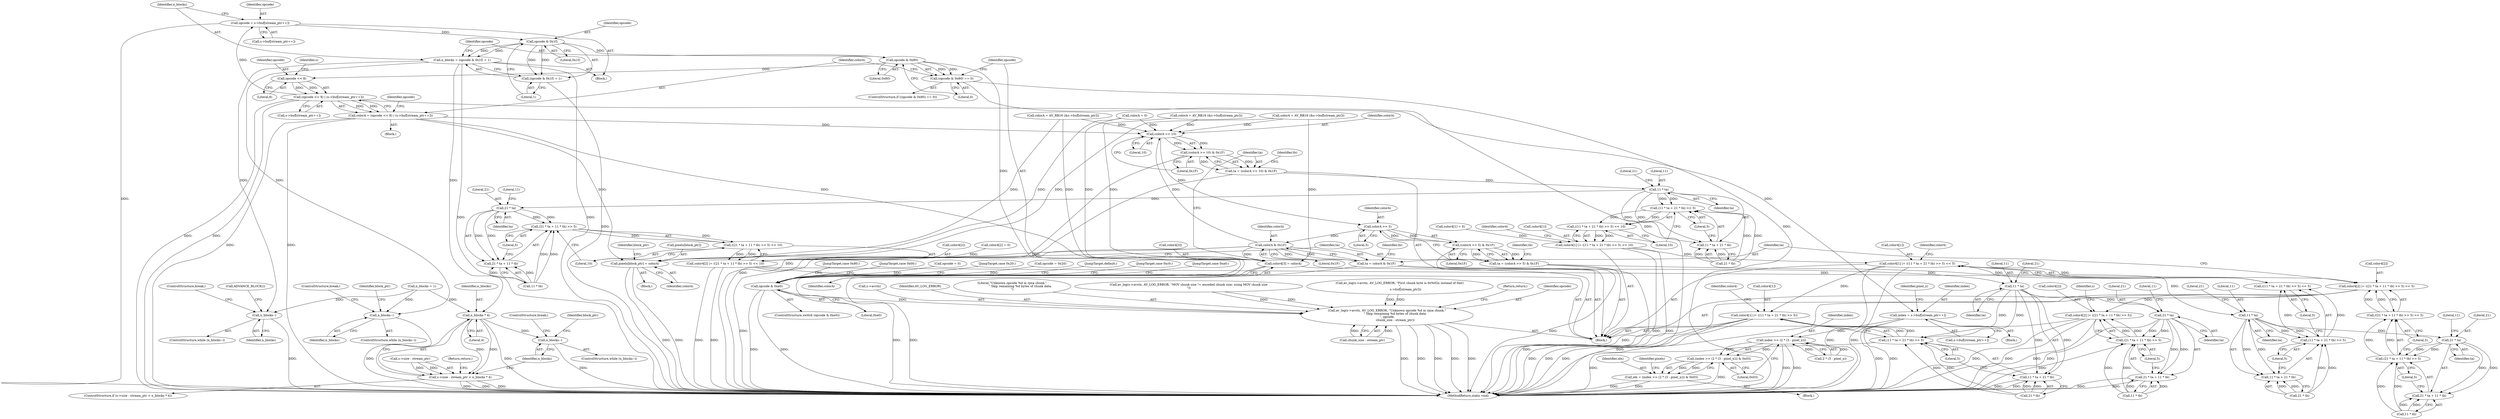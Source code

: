 digraph "0_FFmpeg_3819db745da2ac7fb3faacb116788c32f4753f34@pointer" {
"1000266" [label="(Call,opcode = s->buf[stream_ptr++])"];
"1000290" [label="(Call,(opcode << 8) | (s->buf[stream_ptr++]))"];
"1000291" [label="(Call,opcode << 8)"];
"1000283" [label="(Call,opcode & 0x80)"];
"1000277" [label="(Call,opcode & 0x1f)"];
"1000266" [label="(Call,opcode = s->buf[stream_ptr++])"];
"1000274" [label="(Call,n_blocks = (opcode & 0x1f) + 1)"];
"1000327" [label="(Call,n_blocks--)"];
"1000346" [label="(Call,n_blocks--)"];
"1000563" [label="(Call,n_blocks * 4)"];
"1000557" [label="(Call,s->size - stream_ptr < n_blocks * 4)"];
"1000568" [label="(Call,n_blocks--)"];
"1000276" [label="(Call,(opcode & 0x1f) + 1)"];
"1000282" [label="(Call,(opcode & 0x80) == 0)"];
"1000288" [label="(Call,colorA = (opcode << 8) | (s->buf[stream_ptr++]))"];
"1000427" [label="(Call,color4[3] = colorA)"];
"1000435" [label="(Call,colorA >> 10)"];
"1000434" [label="(Call,(colorA >> 10) & 0x1F)"];
"1000432" [label="(Call,ta = (colorA >> 10) & 0x1F)"];
"1000453" [label="(Call,11 * ta)"];
"1000451" [label="(Call,(11 * ta + 21 * tb) >> 5)"];
"1000450" [label="(Call,((11 * ta + 21 * tb) >> 5) << 10)"];
"1000446" [label="(Call,color4[1] |= ((11 * ta + 21 * tb) >> 5) << 10)"];
"1000490" [label="(Call,color4[1] |= ((11 * ta + 21 * tb) >> 5) << 5)"];
"1000530" [label="(Call,color4[1] |= ((11 * ta + 21 * tb) >> 5))"];
"1000452" [label="(Call,11 * ta + 21 * tb)"];
"1000468" [label="(Call,21 * ta)"];
"1000466" [label="(Call,(21 * ta + 11 * tb) >> 5)"];
"1000465" [label="(Call,((21 * ta + 11 * tb) >> 5) << 10)"];
"1000461" [label="(Call,color4[2] |= ((21 * ta + 11 * tb) >> 5) << 10)"];
"1000505" [label="(Call,color4[2] |= ((21 * ta + 11 * tb) >> 5) << 5)"];
"1000543" [label="(Call,color4[2] |= ((21 * ta + 11 * tb) >> 5))"];
"1000467" [label="(Call,21 * ta + 11 * tb)"];
"1000479" [label="(Call,colorA >> 5)"];
"1000478" [label="(Call,(colorA >> 5) & 0x1F)"];
"1000476" [label="(Call,ta = (colorA >> 5) & 0x1F)"];
"1000497" [label="(Call,11 * ta)"];
"1000495" [label="(Call,(11 * ta + 21 * tb) >> 5)"];
"1000494" [label="(Call,((11 * ta + 21 * tb) >> 5) << 5)"];
"1000496" [label="(Call,11 * ta + 21 * tb)"];
"1000512" [label="(Call,21 * ta)"];
"1000510" [label="(Call,(21 * ta + 11 * tb) >> 5)"];
"1000509" [label="(Call,((21 * ta + 11 * tb) >> 5) << 5)"];
"1000511" [label="(Call,21 * ta + 11 * tb)"];
"1000522" [label="(Call,colorA & 0x1F)"];
"1000520" [label="(Call,ta = colorA & 0x1F)"];
"1000536" [label="(Call,11 * ta)"];
"1000534" [label="(Call,(11 * ta + 21 * tb) >> 5)"];
"1000535" [label="(Call,11 * ta + 21 * tb)"];
"1000549" [label="(Call,21 * ta)"];
"1000547" [label="(Call,(21 * ta + 11 * tb) >> 5)"];
"1000548" [label="(Call,21 * ta + 11 * tb)"];
"1000685" [label="(Call,pixels[block_ptr] = colorA)"];
"1000586" [label="(Call,index = s->buf[stream_ptr++])"];
"1000607" [label="(Call,index >> (2 * (3 - pixel_x)))"];
"1000606" [label="(Call,(index >> (2 * (3 - pixel_x))) & 0x03)"];
"1000604" [label="(Call,idx = (index >> (2 * (3 - pixel_x))) & 0x03)"];
"1000321" [label="(Call,opcode & 0xe0)"];
"1000698" [label="(Call,av_log(s->avctx, AV_LOG_ERROR, \"Unknown opcode %d in rpza chunk.\"\n                 \" Skip remaining %d bytes of chunk data.\n\", opcode,\n                 chunk_size - stream_ptr))"];
"1000494" [label="(Call,((11 * ta + 21 * tb) >> 5) << 5)"];
"1000265" [label="(Block,)"];
"1000519" [label="(Literal,5)"];
"1000326" [label="(ControlStructure,while (n_blocks--))"];
"1000482" [label="(Literal,0x1F)"];
"1000274" [label="(Call,n_blocks = (opcode & 0x1f) + 1)"];
"1000453" [label="(Call,11 * ta)"];
"1000699" [label="(Call,s->avctx)"];
"1000515" [label="(Call,11 * tb)"];
"1000477" [label="(Identifier,ta)"];
"1000509" [label="(Call,((21 * ta + 11 * tb) >> 5) << 5)"];
"1000469" [label="(Literal,21)"];
"1000288" [label="(Call,colorA = (opcode << 8) | (s->buf[stream_ptr++]))"];
"1000547" [label="(Call,(21 * ta + 11 * tb) >> 5)"];
"1000286" [label="(Literal,0)"];
"1000475" [label="(Literal,10)"];
"1000551" [label="(Identifier,ta)"];
"1000451" [label="(Call,(11 * ta + 21 * tb) >> 5)"];
"1000526" [label="(Identifier,tb)"];
"1000506" [label="(Call,color4[2])"];
"1000293" [label="(Literal,8)"];
"1000686" [label="(Call,pixels[block_ptr])"];
"1000628" [label="(ControlStructure,break;)"];
"1000514" [label="(Identifier,ta)"];
"1000500" [label="(Call,21 * tb)"];
"1000555" [label="(Literal,5)"];
"1000495" [label="(Call,(11 * ta + 21 * tb) >> 5)"];
"1000691" [label="(Identifier,block_ptr)"];
"1000568" [label="(Call,n_blocks--)"];
"1000345" [label="(ControlStructure,while (n_blocks--))"];
"1000470" [label="(Identifier,ta)"];
"1000505" [label="(Call,color4[2] |= ((21 * ta + 11 * tb) >> 5) << 5)"];
"1000586" [label="(Call,index = s->buf[stream_ptr++])"];
"1000330" [label="(Call,ADVANCE_BLOCK())"];
"1000491" [label="(Call,color4[1])"];
"1000436" [label="(Identifier,colorA)"];
"1000702" [label="(Identifier,AV_LOG_ERROR)"];
"1000608" [label="(Identifier,index)"];
"1000314" [label="(Call,opcode = 0x20)"];
"1000703" [label="(Literal,\"Unknown opcode %d in rpza chunk.\"\n                 \" Skip remaining %d bytes of chunk data.\n\")"];
"1000614" [label="(Literal,0x03)"];
"1000290" [label="(Call,(opcode << 8) | (s->buf[stream_ptr++]))"];
"1000285" [label="(Literal,0x80)"];
"1000433" [label="(Identifier,ta)"];
"1000542" [label="(Literal,5)"];
"1000479" [label="(Call,colorA >> 5)"];
"1000466" [label="(Call,(21 * ta + 11 * tb) >> 5)"];
"1000437" [label="(Literal,10)"];
"1000277" [label="(Call,opcode & 0x1f)"];
"1000530" [label="(Call,color4[1] |= ((11 * ta + 21 * tb) >> 5))"];
"1000504" [label="(Literal,5)"];
"1000605" [label="(Identifier,idx)"];
"1000705" [label="(Call,chunk_size - stream_ptr)"];
"1000455" [label="(Identifier,ta)"];
"1000513" [label="(Literal,21)"];
"1000454" [label="(Literal,11)"];
"1000461" [label="(Call,color4[2] |= ((21 * ta + 11 * tb) >> 5) << 10)"];
"1000435" [label="(Call,colorA >> 10)"];
"1000587" [label="(Identifier,index)"];
"1000478" [label="(Call,(colorA >> 5) & 0x1F)"];
"1000498" [label="(Literal,11)"];
"1000266" [label="(Call,opcode = s->buf[stream_ptr++])"];
"1000565" [label="(Literal,4)"];
"1000275" [label="(Identifier,n_blocks)"];
"1000569" [label="(Identifier,n_blocks)"];
"1000603" [label="(Block,)"];
"1000422" [label="(Call,color4[2] = 0)"];
"1000323" [label="(Literal,0xe0)"];
"1000708" [label="(Return,return;)"];
"1000428" [label="(Call,color4[3])"];
"1000432" [label="(Call,ta = (colorA >> 10) & 0x1F)"];
"1000346" [label="(Call,n_blocks--)"];
"1000531" [label="(Call,color4[1])"];
"1000536" [label="(Call,11 * ta)"];
"1000322" [label="(Identifier,opcode)"];
"1000434" [label="(Call,(colorA >> 10) & 0x1F)"];
"1000459" [label="(Literal,5)"];
"1000450" [label="(Call,((11 * ta + 21 * tb) >> 5) << 10)"];
"1000550" [label="(Literal,21)"];
"1000607" [label="(Call,index >> (2 * (3 - pixel_x)))"];
"1000481" [label="(Literal,5)"];
"1000499" [label="(Identifier,ta)"];
"1000535" [label="(Call,11 * ta + 21 * tb)"];
"1000280" [label="(Literal,1)"];
"1000617" [label="(Identifier,pixels)"];
"1000697" [label="(JumpTarget,default:)"];
"1000521" [label="(Identifier,ta)"];
"1000386" [label="(JumpTarget,case 0xc0:)"];
"1000474" [label="(Literal,5)"];
"1000438" [label="(Literal,0x1F)"];
"1000446" [label="(Call,color4[1] |= ((11 * ta + 21 * tb) >> 5) << 10)"];
"1000292" [label="(Identifier,opcode)"];
"1000417" [label="(Call,color4[1] = 0)"];
"1000324" [label="(Block,)"];
"1000268" [label="(Call,s->buf[stream_ptr++])"];
"1000497" [label="(Call,11 * ta)"];
"1000385" [label="(ControlStructure,break;)"];
"1000463" [label="(Identifier,color4)"];
"1000507" [label="(Identifier,color4)"];
"1000279" [label="(Literal,0x1f)"];
"1000685" [label="(Call,pixels[block_ptr] = colorA)"];
"1000663" [label="(Block,)"];
"1000332" [label="(JumpTarget,case 0xa0:)"];
"1000537" [label="(Literal,11)"];
"1000325" [label="(JumpTarget,case 0x80:)"];
"1000585" [label="(Block,)"];
"1000564" [label="(Identifier,n_blocks)"];
"1000588" [label="(Call,s->buf[stream_ptr++])"];
"1000511" [label="(Call,21 * ta + 11 * tb)"];
"1000276" [label="(Call,(opcode & 0x1f) + 1)"];
"1000328" [label="(Identifier,n_blocks)"];
"1000431" [label="(Identifier,colorA)"];
"1000387" [label="(Call,colorA = AV_RB16 (&s->buf[stream_ptr]))"];
"1000520" [label="(Call,ta = colorA & 0x1F)"];
"1000516" [label="(Literal,11)"];
"1000629" [label="(JumpTarget,case 0x00:)"];
"1000300" [label="(Call,opcode = 0)"];
"1000320" [label="(ControlStructure,switch (opcode & 0xe0))"];
"1000548" [label="(Call,21 * ta + 11 * tb)"];
"1000457" [label="(Literal,21)"];
"1000510" [label="(Call,(21 * ta + 11 * tb) >> 5)"];
"1000704" [label="(Identifier,opcode)"];
"1000294" [label="(Call,s->buf[stream_ptr++])"];
"1000198" [label="(Call,av_log(s->avctx, AV_LOG_ERROR, \"First chunk byte is 0x%02x instead of 0xe1\n\",\n            s->buf[stream_ptr]))"];
"1000317" [label="(Call,n_blocks = 1)"];
"1000673" [label="(Call,colorA = AV_RB16 (&s->buf[stream_ptr]))"];
"1000501" [label="(Literal,21)"];
"1000609" [label="(Call,2 * (3 - pixel_x))"];
"1000296" [label="(Identifier,s)"];
"1000462" [label="(Call,color4[2])"];
"1000689" [label="(Identifier,colorA)"];
"1000709" [label="(MethodReturn,static void)"];
"1000460" [label="(Literal,10)"];
"1000549" [label="(Call,21 * ta)"];
"1000468" [label="(Call,21 * ta)"];
"1000399" [label="(JumpTarget,case 0x20:)"];
"1000327" [label="(Call,n_blocks--)"];
"1000452" [label="(Call,11 * ta + 21 * tb)"];
"1000556" [label="(ControlStructure,if (s->size - stream_ptr < n_blocks * 4))"];
"1000503" [label="(Literal,5)"];
"1000496" [label="(Call,11 * ta + 21 * tb)"];
"1000456" [label="(Call,21 * tb)"];
"1000471" [label="(Call,11 * tb)"];
"1000558" [label="(Call,s->size - stream_ptr)"];
"1000283" [label="(Call,opcode & 0x80)"];
"1000563" [label="(Call,n_blocks * 4)"];
"1000476" [label="(Call,ta = (colorA >> 5) & 0x1F)"];
"1000539" [label="(Call,21 * tb)"];
"1000267" [label="(Identifier,opcode)"];
"1000291" [label="(Call,opcode << 8)"];
"1000465" [label="(Call,((21 * ta + 11 * tb) >> 5) << 10)"];
"1000278" [label="(Identifier,opcode)"];
"1000347" [label="(Identifier,n_blocks)"];
"1000557" [label="(Call,s->size - stream_ptr < n_blocks * 4)"];
"1000157" [label="(Call,colorA = 0)"];
"1000545" [label="(Identifier,color4)"];
"1000333" [label="(Call,colorA = AV_RB16 (&s->buf[stream_ptr]))"];
"1000447" [label="(Call,color4[1])"];
"1000604" [label="(Call,idx = (index >> (2 * (3 - pixel_x))) & 0x03)"];
"1000560" [label="(Identifier,s)"];
"1000284" [label="(Identifier,opcode)"];
"1000440" [label="(Identifier,tb)"];
"1000534" [label="(Call,(11 * ta + 21 * tb) >> 5)"];
"1000512" [label="(Call,21 * ta)"];
"1000480" [label="(Identifier,colorA)"];
"1000427" [label="(Call,color4[3] = colorA)"];
"1000553" [label="(Literal,11)"];
"1000522" [label="(Call,colorA & 0x1F)"];
"1000552" [label="(Call,11 * tb)"];
"1000301" [label="(Identifier,opcode)"];
"1000281" [label="(ControlStructure,if ((opcode & 0x80) == 0))"];
"1000540" [label="(Literal,21)"];
"1000282" [label="(Call,(opcode & 0x80) == 0)"];
"1000566" [label="(Return,return;)"];
"1000287" [label="(Block,)"];
"1000524" [label="(Literal,0x1F)"];
"1000350" [label="(Identifier,block_ptr)"];
"1000467" [label="(Call,21 * ta + 11 * tb)"];
"1000698" [label="(Call,av_log(s->avctx, AV_LOG_ERROR, \"Unknown opcode %d in rpza chunk.\"\n                 \" Skip remaining %d bytes of chunk data.\n\", opcode,\n                 chunk_size - stream_ptr))"];
"1000544" [label="(Call,color4[2])"];
"1000606" [label="(Call,(index >> (2 * (3 - pixel_x))) & 0x03)"];
"1000289" [label="(Identifier,colorA)"];
"1000472" [label="(Literal,11)"];
"1000596" [label="(Identifier,pixel_x)"];
"1000538" [label="(Identifier,ta)"];
"1000543" [label="(Call,color4[2] |= ((21 * ta + 11 * tb) >> 5))"];
"1000321" [label="(Call,opcode & 0xe0)"];
"1000518" [label="(Literal,5)"];
"1000523" [label="(Identifier,colorA)"];
"1000331" [label="(ControlStructure,break;)"];
"1000572" [label="(Identifier,block_ptr)"];
"1000567" [label="(ControlStructure,while (n_blocks--))"];
"1000484" [label="(Identifier,tb)"];
"1000229" [label="(Call,av_log(s->avctx, AV_LOG_ERROR, \"MOV chunk size != encoded chunk size; using MOV chunk size\n\"))"];
"1000490" [label="(Call,color4[1] |= ((11 * ta + 21 * tb) >> 5) << 5)"];
"1000266" -> "1000265"  [label="AST: "];
"1000266" -> "1000268"  [label="CFG: "];
"1000267" -> "1000266"  [label="AST: "];
"1000268" -> "1000266"  [label="AST: "];
"1000275" -> "1000266"  [label="CFG: "];
"1000266" -> "1000709"  [label="DDG: "];
"1000290" -> "1000266"  [label="DDG: "];
"1000266" -> "1000277"  [label="DDG: "];
"1000290" -> "1000288"  [label="AST: "];
"1000290" -> "1000294"  [label="CFG: "];
"1000291" -> "1000290"  [label="AST: "];
"1000294" -> "1000290"  [label="AST: "];
"1000288" -> "1000290"  [label="CFG: "];
"1000290" -> "1000709"  [label="DDG: "];
"1000290" -> "1000709"  [label="DDG: "];
"1000290" -> "1000288"  [label="DDG: "];
"1000290" -> "1000288"  [label="DDG: "];
"1000291" -> "1000290"  [label="DDG: "];
"1000291" -> "1000290"  [label="DDG: "];
"1000290" -> "1000586"  [label="DDG: "];
"1000291" -> "1000293"  [label="CFG: "];
"1000292" -> "1000291"  [label="AST: "];
"1000293" -> "1000291"  [label="AST: "];
"1000296" -> "1000291"  [label="CFG: "];
"1000283" -> "1000291"  [label="DDG: "];
"1000283" -> "1000282"  [label="AST: "];
"1000283" -> "1000285"  [label="CFG: "];
"1000284" -> "1000283"  [label="AST: "];
"1000285" -> "1000283"  [label="AST: "];
"1000286" -> "1000283"  [label="CFG: "];
"1000283" -> "1000282"  [label="DDG: "];
"1000283" -> "1000282"  [label="DDG: "];
"1000277" -> "1000283"  [label="DDG: "];
"1000283" -> "1000321"  [label="DDG: "];
"1000277" -> "1000276"  [label="AST: "];
"1000277" -> "1000279"  [label="CFG: "];
"1000278" -> "1000277"  [label="AST: "];
"1000279" -> "1000277"  [label="AST: "];
"1000280" -> "1000277"  [label="CFG: "];
"1000277" -> "1000274"  [label="DDG: "];
"1000277" -> "1000274"  [label="DDG: "];
"1000277" -> "1000276"  [label="DDG: "];
"1000277" -> "1000276"  [label="DDG: "];
"1000274" -> "1000265"  [label="AST: "];
"1000274" -> "1000276"  [label="CFG: "];
"1000275" -> "1000274"  [label="AST: "];
"1000276" -> "1000274"  [label="AST: "];
"1000284" -> "1000274"  [label="CFG: "];
"1000274" -> "1000709"  [label="DDG: "];
"1000274" -> "1000709"  [label="DDG: "];
"1000274" -> "1000327"  [label="DDG: "];
"1000274" -> "1000346"  [label="DDG: "];
"1000274" -> "1000563"  [label="DDG: "];
"1000327" -> "1000326"  [label="AST: "];
"1000327" -> "1000328"  [label="CFG: "];
"1000328" -> "1000327"  [label="AST: "];
"1000330" -> "1000327"  [label="CFG: "];
"1000331" -> "1000327"  [label="CFG: "];
"1000327" -> "1000709"  [label="DDG: "];
"1000317" -> "1000327"  [label="DDG: "];
"1000346" -> "1000345"  [label="AST: "];
"1000346" -> "1000347"  [label="CFG: "];
"1000347" -> "1000346"  [label="AST: "];
"1000350" -> "1000346"  [label="CFG: "];
"1000385" -> "1000346"  [label="CFG: "];
"1000346" -> "1000709"  [label="DDG: "];
"1000317" -> "1000346"  [label="DDG: "];
"1000563" -> "1000557"  [label="AST: "];
"1000563" -> "1000565"  [label="CFG: "];
"1000564" -> "1000563"  [label="AST: "];
"1000565" -> "1000563"  [label="AST: "];
"1000557" -> "1000563"  [label="CFG: "];
"1000563" -> "1000709"  [label="DDG: "];
"1000563" -> "1000557"  [label="DDG: "];
"1000563" -> "1000557"  [label="DDG: "];
"1000317" -> "1000563"  [label="DDG: "];
"1000563" -> "1000568"  [label="DDG: "];
"1000557" -> "1000556"  [label="AST: "];
"1000558" -> "1000557"  [label="AST: "];
"1000566" -> "1000557"  [label="CFG: "];
"1000569" -> "1000557"  [label="CFG: "];
"1000557" -> "1000709"  [label="DDG: "];
"1000557" -> "1000709"  [label="DDG: "];
"1000557" -> "1000709"  [label="DDG: "];
"1000558" -> "1000557"  [label="DDG: "];
"1000558" -> "1000557"  [label="DDG: "];
"1000568" -> "1000567"  [label="AST: "];
"1000568" -> "1000569"  [label="CFG: "];
"1000569" -> "1000568"  [label="AST: "];
"1000572" -> "1000568"  [label="CFG: "];
"1000628" -> "1000568"  [label="CFG: "];
"1000568" -> "1000709"  [label="DDG: "];
"1000276" -> "1000280"  [label="CFG: "];
"1000280" -> "1000276"  [label="AST: "];
"1000276" -> "1000709"  [label="DDG: "];
"1000282" -> "1000281"  [label="AST: "];
"1000282" -> "1000286"  [label="CFG: "];
"1000286" -> "1000282"  [label="AST: "];
"1000289" -> "1000282"  [label="CFG: "];
"1000322" -> "1000282"  [label="CFG: "];
"1000282" -> "1000709"  [label="DDG: "];
"1000282" -> "1000709"  [label="DDG: "];
"1000288" -> "1000287"  [label="AST: "];
"1000289" -> "1000288"  [label="AST: "];
"1000301" -> "1000288"  [label="CFG: "];
"1000288" -> "1000709"  [label="DDG: "];
"1000288" -> "1000709"  [label="DDG: "];
"1000288" -> "1000427"  [label="DDG: "];
"1000288" -> "1000435"  [label="DDG: "];
"1000288" -> "1000685"  [label="DDG: "];
"1000427" -> "1000324"  [label="AST: "];
"1000427" -> "1000431"  [label="CFG: "];
"1000428" -> "1000427"  [label="AST: "];
"1000431" -> "1000427"  [label="AST: "];
"1000433" -> "1000427"  [label="CFG: "];
"1000427" -> "1000709"  [label="DDG: "];
"1000333" -> "1000427"  [label="DDG: "];
"1000387" -> "1000427"  [label="DDG: "];
"1000522" -> "1000427"  [label="DDG: "];
"1000157" -> "1000427"  [label="DDG: "];
"1000673" -> "1000427"  [label="DDG: "];
"1000435" -> "1000434"  [label="AST: "];
"1000435" -> "1000437"  [label="CFG: "];
"1000436" -> "1000435"  [label="AST: "];
"1000437" -> "1000435"  [label="AST: "];
"1000438" -> "1000435"  [label="CFG: "];
"1000435" -> "1000434"  [label="DDG: "];
"1000435" -> "1000434"  [label="DDG: "];
"1000333" -> "1000435"  [label="DDG: "];
"1000387" -> "1000435"  [label="DDG: "];
"1000522" -> "1000435"  [label="DDG: "];
"1000157" -> "1000435"  [label="DDG: "];
"1000673" -> "1000435"  [label="DDG: "];
"1000435" -> "1000479"  [label="DDG: "];
"1000434" -> "1000432"  [label="AST: "];
"1000434" -> "1000438"  [label="CFG: "];
"1000438" -> "1000434"  [label="AST: "];
"1000432" -> "1000434"  [label="CFG: "];
"1000434" -> "1000709"  [label="DDG: "];
"1000434" -> "1000432"  [label="DDG: "];
"1000434" -> "1000432"  [label="DDG: "];
"1000432" -> "1000324"  [label="AST: "];
"1000433" -> "1000432"  [label="AST: "];
"1000440" -> "1000432"  [label="CFG: "];
"1000432" -> "1000709"  [label="DDG: "];
"1000432" -> "1000453"  [label="DDG: "];
"1000453" -> "1000452"  [label="AST: "];
"1000453" -> "1000455"  [label="CFG: "];
"1000454" -> "1000453"  [label="AST: "];
"1000455" -> "1000453"  [label="AST: "];
"1000457" -> "1000453"  [label="CFG: "];
"1000453" -> "1000451"  [label="DDG: "];
"1000453" -> "1000451"  [label="DDG: "];
"1000453" -> "1000452"  [label="DDG: "];
"1000453" -> "1000452"  [label="DDG: "];
"1000453" -> "1000468"  [label="DDG: "];
"1000451" -> "1000450"  [label="AST: "];
"1000451" -> "1000459"  [label="CFG: "];
"1000452" -> "1000451"  [label="AST: "];
"1000459" -> "1000451"  [label="AST: "];
"1000460" -> "1000451"  [label="CFG: "];
"1000451" -> "1000450"  [label="DDG: "];
"1000451" -> "1000450"  [label="DDG: "];
"1000456" -> "1000451"  [label="DDG: "];
"1000456" -> "1000451"  [label="DDG: "];
"1000450" -> "1000446"  [label="AST: "];
"1000450" -> "1000460"  [label="CFG: "];
"1000460" -> "1000450"  [label="AST: "];
"1000446" -> "1000450"  [label="CFG: "];
"1000450" -> "1000446"  [label="DDG: "];
"1000450" -> "1000446"  [label="DDG: "];
"1000446" -> "1000324"  [label="AST: "];
"1000447" -> "1000446"  [label="AST: "];
"1000463" -> "1000446"  [label="CFG: "];
"1000446" -> "1000709"  [label="DDG: "];
"1000446" -> "1000709"  [label="DDG: "];
"1000417" -> "1000446"  [label="DDG: "];
"1000446" -> "1000490"  [label="DDG: "];
"1000490" -> "1000324"  [label="AST: "];
"1000490" -> "1000494"  [label="CFG: "];
"1000491" -> "1000490"  [label="AST: "];
"1000494" -> "1000490"  [label="AST: "];
"1000507" -> "1000490"  [label="CFG: "];
"1000490" -> "1000709"  [label="DDG: "];
"1000490" -> "1000709"  [label="DDG: "];
"1000494" -> "1000490"  [label="DDG: "];
"1000494" -> "1000490"  [label="DDG: "];
"1000490" -> "1000530"  [label="DDG: "];
"1000530" -> "1000324"  [label="AST: "];
"1000530" -> "1000534"  [label="CFG: "];
"1000531" -> "1000530"  [label="AST: "];
"1000534" -> "1000530"  [label="AST: "];
"1000545" -> "1000530"  [label="CFG: "];
"1000530" -> "1000709"  [label="DDG: "];
"1000530" -> "1000709"  [label="DDG: "];
"1000530" -> "1000709"  [label="DDG: "];
"1000534" -> "1000530"  [label="DDG: "];
"1000534" -> "1000530"  [label="DDG: "];
"1000452" -> "1000456"  [label="CFG: "];
"1000456" -> "1000452"  [label="AST: "];
"1000459" -> "1000452"  [label="CFG: "];
"1000456" -> "1000452"  [label="DDG: "];
"1000456" -> "1000452"  [label="DDG: "];
"1000468" -> "1000467"  [label="AST: "];
"1000468" -> "1000470"  [label="CFG: "];
"1000469" -> "1000468"  [label="AST: "];
"1000470" -> "1000468"  [label="AST: "];
"1000472" -> "1000468"  [label="CFG: "];
"1000468" -> "1000466"  [label="DDG: "];
"1000468" -> "1000466"  [label="DDG: "];
"1000468" -> "1000467"  [label="DDG: "];
"1000468" -> "1000467"  [label="DDG: "];
"1000466" -> "1000465"  [label="AST: "];
"1000466" -> "1000474"  [label="CFG: "];
"1000467" -> "1000466"  [label="AST: "];
"1000474" -> "1000466"  [label="AST: "];
"1000475" -> "1000466"  [label="CFG: "];
"1000466" -> "1000465"  [label="DDG: "];
"1000466" -> "1000465"  [label="DDG: "];
"1000471" -> "1000466"  [label="DDG: "];
"1000471" -> "1000466"  [label="DDG: "];
"1000465" -> "1000461"  [label="AST: "];
"1000465" -> "1000475"  [label="CFG: "];
"1000475" -> "1000465"  [label="AST: "];
"1000461" -> "1000465"  [label="CFG: "];
"1000465" -> "1000461"  [label="DDG: "];
"1000465" -> "1000461"  [label="DDG: "];
"1000461" -> "1000324"  [label="AST: "];
"1000462" -> "1000461"  [label="AST: "];
"1000477" -> "1000461"  [label="CFG: "];
"1000461" -> "1000709"  [label="DDG: "];
"1000461" -> "1000709"  [label="DDG: "];
"1000422" -> "1000461"  [label="DDG: "];
"1000461" -> "1000505"  [label="DDG: "];
"1000505" -> "1000324"  [label="AST: "];
"1000505" -> "1000509"  [label="CFG: "];
"1000506" -> "1000505"  [label="AST: "];
"1000509" -> "1000505"  [label="AST: "];
"1000521" -> "1000505"  [label="CFG: "];
"1000505" -> "1000709"  [label="DDG: "];
"1000505" -> "1000709"  [label="DDG: "];
"1000509" -> "1000505"  [label="DDG: "];
"1000509" -> "1000505"  [label="DDG: "];
"1000505" -> "1000543"  [label="DDG: "];
"1000543" -> "1000324"  [label="AST: "];
"1000543" -> "1000547"  [label="CFG: "];
"1000544" -> "1000543"  [label="AST: "];
"1000547" -> "1000543"  [label="AST: "];
"1000560" -> "1000543"  [label="CFG: "];
"1000543" -> "1000709"  [label="DDG: "];
"1000543" -> "1000709"  [label="DDG: "];
"1000543" -> "1000709"  [label="DDG: "];
"1000547" -> "1000543"  [label="DDG: "];
"1000547" -> "1000543"  [label="DDG: "];
"1000467" -> "1000471"  [label="CFG: "];
"1000471" -> "1000467"  [label="AST: "];
"1000474" -> "1000467"  [label="CFG: "];
"1000471" -> "1000467"  [label="DDG: "];
"1000471" -> "1000467"  [label="DDG: "];
"1000479" -> "1000478"  [label="AST: "];
"1000479" -> "1000481"  [label="CFG: "];
"1000480" -> "1000479"  [label="AST: "];
"1000481" -> "1000479"  [label="AST: "];
"1000482" -> "1000479"  [label="CFG: "];
"1000479" -> "1000478"  [label="DDG: "];
"1000479" -> "1000478"  [label="DDG: "];
"1000479" -> "1000522"  [label="DDG: "];
"1000478" -> "1000476"  [label="AST: "];
"1000478" -> "1000482"  [label="CFG: "];
"1000482" -> "1000478"  [label="AST: "];
"1000476" -> "1000478"  [label="CFG: "];
"1000478" -> "1000709"  [label="DDG: "];
"1000478" -> "1000476"  [label="DDG: "];
"1000478" -> "1000476"  [label="DDG: "];
"1000476" -> "1000324"  [label="AST: "];
"1000477" -> "1000476"  [label="AST: "];
"1000484" -> "1000476"  [label="CFG: "];
"1000476" -> "1000709"  [label="DDG: "];
"1000476" -> "1000497"  [label="DDG: "];
"1000497" -> "1000496"  [label="AST: "];
"1000497" -> "1000499"  [label="CFG: "];
"1000498" -> "1000497"  [label="AST: "];
"1000499" -> "1000497"  [label="AST: "];
"1000501" -> "1000497"  [label="CFG: "];
"1000497" -> "1000495"  [label="DDG: "];
"1000497" -> "1000495"  [label="DDG: "];
"1000497" -> "1000496"  [label="DDG: "];
"1000497" -> "1000496"  [label="DDG: "];
"1000497" -> "1000512"  [label="DDG: "];
"1000495" -> "1000494"  [label="AST: "];
"1000495" -> "1000503"  [label="CFG: "];
"1000496" -> "1000495"  [label="AST: "];
"1000503" -> "1000495"  [label="AST: "];
"1000504" -> "1000495"  [label="CFG: "];
"1000495" -> "1000494"  [label="DDG: "];
"1000495" -> "1000494"  [label="DDG: "];
"1000500" -> "1000495"  [label="DDG: "];
"1000500" -> "1000495"  [label="DDG: "];
"1000494" -> "1000504"  [label="CFG: "];
"1000504" -> "1000494"  [label="AST: "];
"1000496" -> "1000500"  [label="CFG: "];
"1000500" -> "1000496"  [label="AST: "];
"1000503" -> "1000496"  [label="CFG: "];
"1000500" -> "1000496"  [label="DDG: "];
"1000500" -> "1000496"  [label="DDG: "];
"1000512" -> "1000511"  [label="AST: "];
"1000512" -> "1000514"  [label="CFG: "];
"1000513" -> "1000512"  [label="AST: "];
"1000514" -> "1000512"  [label="AST: "];
"1000516" -> "1000512"  [label="CFG: "];
"1000512" -> "1000510"  [label="DDG: "];
"1000512" -> "1000510"  [label="DDG: "];
"1000512" -> "1000511"  [label="DDG: "];
"1000512" -> "1000511"  [label="DDG: "];
"1000510" -> "1000509"  [label="AST: "];
"1000510" -> "1000518"  [label="CFG: "];
"1000511" -> "1000510"  [label="AST: "];
"1000518" -> "1000510"  [label="AST: "];
"1000519" -> "1000510"  [label="CFG: "];
"1000510" -> "1000509"  [label="DDG: "];
"1000510" -> "1000509"  [label="DDG: "];
"1000515" -> "1000510"  [label="DDG: "];
"1000515" -> "1000510"  [label="DDG: "];
"1000509" -> "1000519"  [label="CFG: "];
"1000519" -> "1000509"  [label="AST: "];
"1000511" -> "1000515"  [label="CFG: "];
"1000515" -> "1000511"  [label="AST: "];
"1000518" -> "1000511"  [label="CFG: "];
"1000515" -> "1000511"  [label="DDG: "];
"1000515" -> "1000511"  [label="DDG: "];
"1000522" -> "1000520"  [label="AST: "];
"1000522" -> "1000524"  [label="CFG: "];
"1000523" -> "1000522"  [label="AST: "];
"1000524" -> "1000522"  [label="AST: "];
"1000520" -> "1000522"  [label="CFG: "];
"1000522" -> "1000709"  [label="DDG: "];
"1000522" -> "1000520"  [label="DDG: "];
"1000522" -> "1000520"  [label="DDG: "];
"1000522" -> "1000685"  [label="DDG: "];
"1000520" -> "1000324"  [label="AST: "];
"1000521" -> "1000520"  [label="AST: "];
"1000526" -> "1000520"  [label="CFG: "];
"1000520" -> "1000709"  [label="DDG: "];
"1000520" -> "1000536"  [label="DDG: "];
"1000536" -> "1000535"  [label="AST: "];
"1000536" -> "1000538"  [label="CFG: "];
"1000537" -> "1000536"  [label="AST: "];
"1000538" -> "1000536"  [label="AST: "];
"1000540" -> "1000536"  [label="CFG: "];
"1000536" -> "1000534"  [label="DDG: "];
"1000536" -> "1000534"  [label="DDG: "];
"1000536" -> "1000535"  [label="DDG: "];
"1000536" -> "1000535"  [label="DDG: "];
"1000536" -> "1000549"  [label="DDG: "];
"1000534" -> "1000542"  [label="CFG: "];
"1000535" -> "1000534"  [label="AST: "];
"1000542" -> "1000534"  [label="AST: "];
"1000534" -> "1000709"  [label="DDG: "];
"1000539" -> "1000534"  [label="DDG: "];
"1000539" -> "1000534"  [label="DDG: "];
"1000535" -> "1000539"  [label="CFG: "];
"1000539" -> "1000535"  [label="AST: "];
"1000542" -> "1000535"  [label="CFG: "];
"1000535" -> "1000709"  [label="DDG: "];
"1000535" -> "1000709"  [label="DDG: "];
"1000539" -> "1000535"  [label="DDG: "];
"1000539" -> "1000535"  [label="DDG: "];
"1000549" -> "1000548"  [label="AST: "];
"1000549" -> "1000551"  [label="CFG: "];
"1000550" -> "1000549"  [label="AST: "];
"1000551" -> "1000549"  [label="AST: "];
"1000553" -> "1000549"  [label="CFG: "];
"1000549" -> "1000709"  [label="DDG: "];
"1000549" -> "1000547"  [label="DDG: "];
"1000549" -> "1000547"  [label="DDG: "];
"1000549" -> "1000548"  [label="DDG: "];
"1000549" -> "1000548"  [label="DDG: "];
"1000547" -> "1000555"  [label="CFG: "];
"1000548" -> "1000547"  [label="AST: "];
"1000555" -> "1000547"  [label="AST: "];
"1000547" -> "1000709"  [label="DDG: "];
"1000552" -> "1000547"  [label="DDG: "];
"1000552" -> "1000547"  [label="DDG: "];
"1000548" -> "1000552"  [label="CFG: "];
"1000552" -> "1000548"  [label="AST: "];
"1000555" -> "1000548"  [label="CFG: "];
"1000548" -> "1000709"  [label="DDG: "];
"1000548" -> "1000709"  [label="DDG: "];
"1000552" -> "1000548"  [label="DDG: "];
"1000552" -> "1000548"  [label="DDG: "];
"1000685" -> "1000663"  [label="AST: "];
"1000685" -> "1000689"  [label="CFG: "];
"1000686" -> "1000685"  [label="AST: "];
"1000689" -> "1000685"  [label="AST: "];
"1000691" -> "1000685"  [label="CFG: "];
"1000685" -> "1000709"  [label="DDG: "];
"1000685" -> "1000709"  [label="DDG: "];
"1000333" -> "1000685"  [label="DDG: "];
"1000673" -> "1000685"  [label="DDG: "];
"1000157" -> "1000685"  [label="DDG: "];
"1000586" -> "1000585"  [label="AST: "];
"1000586" -> "1000588"  [label="CFG: "];
"1000587" -> "1000586"  [label="AST: "];
"1000588" -> "1000586"  [label="AST: "];
"1000596" -> "1000586"  [label="CFG: "];
"1000586" -> "1000709"  [label="DDG: "];
"1000586" -> "1000709"  [label="DDG: "];
"1000586" -> "1000607"  [label="DDG: "];
"1000607" -> "1000606"  [label="AST: "];
"1000607" -> "1000609"  [label="CFG: "];
"1000608" -> "1000607"  [label="AST: "];
"1000609" -> "1000607"  [label="AST: "];
"1000614" -> "1000607"  [label="CFG: "];
"1000607" -> "1000709"  [label="DDG: "];
"1000607" -> "1000709"  [label="DDG: "];
"1000607" -> "1000606"  [label="DDG: "];
"1000607" -> "1000606"  [label="DDG: "];
"1000609" -> "1000607"  [label="DDG: "];
"1000609" -> "1000607"  [label="DDG: "];
"1000606" -> "1000604"  [label="AST: "];
"1000606" -> "1000614"  [label="CFG: "];
"1000614" -> "1000606"  [label="AST: "];
"1000604" -> "1000606"  [label="CFG: "];
"1000606" -> "1000709"  [label="DDG: "];
"1000606" -> "1000604"  [label="DDG: "];
"1000606" -> "1000604"  [label="DDG: "];
"1000604" -> "1000603"  [label="AST: "];
"1000605" -> "1000604"  [label="AST: "];
"1000617" -> "1000604"  [label="CFG: "];
"1000604" -> "1000709"  [label="DDG: "];
"1000604" -> "1000709"  [label="DDG: "];
"1000321" -> "1000320"  [label="AST: "];
"1000321" -> "1000323"  [label="CFG: "];
"1000322" -> "1000321"  [label="AST: "];
"1000323" -> "1000321"  [label="AST: "];
"1000325" -> "1000321"  [label="CFG: "];
"1000332" -> "1000321"  [label="CFG: "];
"1000386" -> "1000321"  [label="CFG: "];
"1000399" -> "1000321"  [label="CFG: "];
"1000629" -> "1000321"  [label="CFG: "];
"1000697" -> "1000321"  [label="CFG: "];
"1000321" -> "1000709"  [label="DDG: "];
"1000321" -> "1000709"  [label="DDG: "];
"1000314" -> "1000321"  [label="DDG: "];
"1000300" -> "1000321"  [label="DDG: "];
"1000321" -> "1000698"  [label="DDG: "];
"1000698" -> "1000324"  [label="AST: "];
"1000698" -> "1000705"  [label="CFG: "];
"1000699" -> "1000698"  [label="AST: "];
"1000702" -> "1000698"  [label="AST: "];
"1000703" -> "1000698"  [label="AST: "];
"1000704" -> "1000698"  [label="AST: "];
"1000705" -> "1000698"  [label="AST: "];
"1000708" -> "1000698"  [label="CFG: "];
"1000698" -> "1000709"  [label="DDG: "];
"1000698" -> "1000709"  [label="DDG: "];
"1000698" -> "1000709"  [label="DDG: "];
"1000698" -> "1000709"  [label="DDG: "];
"1000698" -> "1000709"  [label="DDG: "];
"1000198" -> "1000698"  [label="DDG: "];
"1000198" -> "1000698"  [label="DDG: "];
"1000229" -> "1000698"  [label="DDG: "];
"1000229" -> "1000698"  [label="DDG: "];
"1000705" -> "1000698"  [label="DDG: "];
"1000705" -> "1000698"  [label="DDG: "];
}

